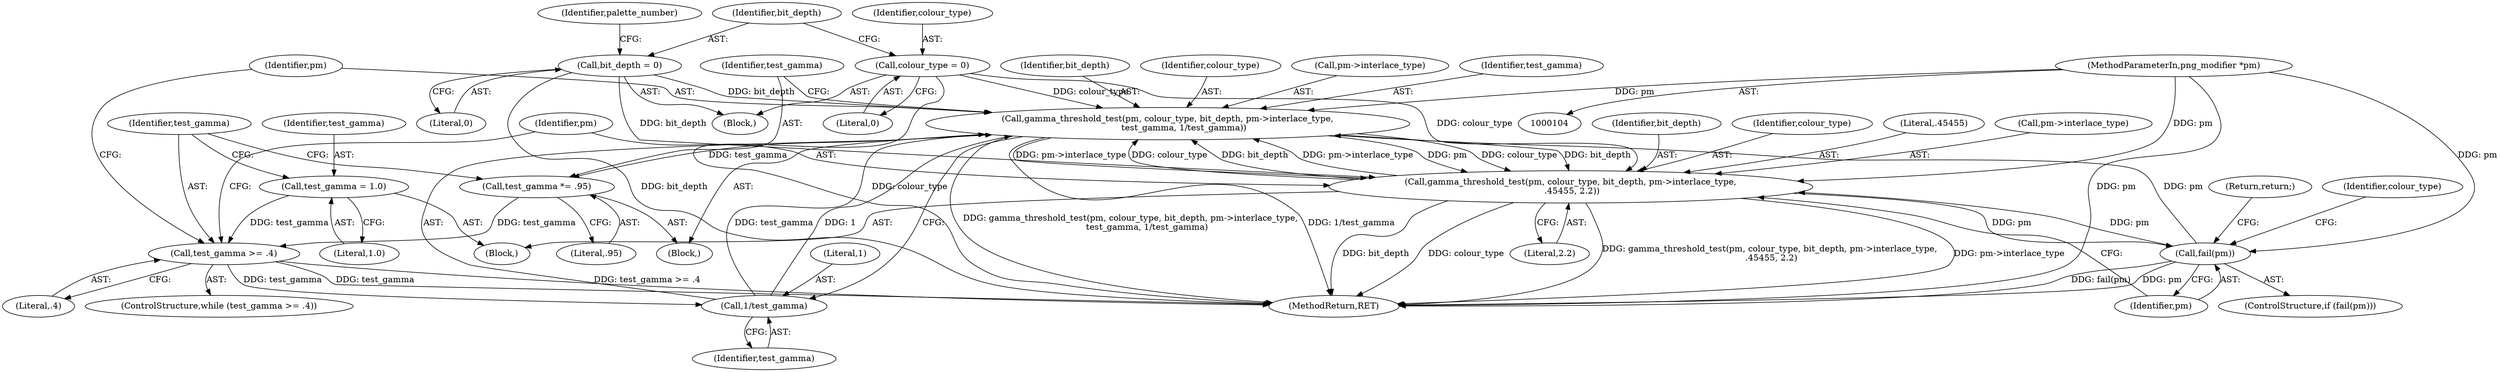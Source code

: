 digraph "0_Android_9d4853418ab2f754c2b63e091c29c5529b8b86ca_116@pointer" {
"1000142" [label="(Call,gamma_threshold_test(pm, colour_type, bit_depth, pm->interlace_type,\n            test_gamma, 1/test_gamma))"];
"1000166" [label="(Call,fail(pm))"];
"1000156" [label="(Call,gamma_threshold_test(pm, colour_type, bit_depth, pm->interlace_type,\n .45455, 2.2))"];
"1000142" [label="(Call,gamma_threshold_test(pm, colour_type, bit_depth, pm->interlace_type,\n            test_gamma, 1/test_gamma))"];
"1000105" [label="(MethodParameterIn,png_modifier *pm)"];
"1000108" [label="(Call,colour_type = 0)"];
"1000112" [label="(Call,bit_depth = 0)"];
"1000150" [label="(Call,1/test_gamma)"];
"1000138" [label="(Call,test_gamma >= .4)"];
"1000153" [label="(Call,test_gamma *= .95)"];
"1000134" [label="(Call,test_gamma = 1.0)"];
"1000143" [label="(Identifier,pm)"];
"1000156" [label="(Call,gamma_threshold_test(pm, colour_type, bit_depth, pm->interlace_type,\n .45455, 2.2))"];
"1000114" [label="(Literal,0)"];
"1000137" [label="(ControlStructure,while (test_gamma >= .4))"];
"1000168" [label="(Return,return;)"];
"1000150" [label="(Call,1/test_gamma)"];
"1000141" [label="(Block,)"];
"1000134" [label="(Call,test_gamma = 1.0)"];
"1000152" [label="(Identifier,test_gamma)"];
"1000166" [label="(Call,fail(pm))"];
"1000155" [label="(Literal,.95)"];
"1000164" [label="(Literal,2.2)"];
"1000159" [label="(Identifier,bit_depth)"];
"1000142" [label="(Call,gamma_threshold_test(pm, colour_type, bit_depth, pm->interlace_type,\n            test_gamma, 1/test_gamma))"];
"1000140" [label="(Literal,.4)"];
"1000105" [label="(MethodParameterIn,png_modifier *pm)"];
"1000110" [label="(Literal,0)"];
"1000145" [label="(Identifier,bit_depth)"];
"1000138" [label="(Call,test_gamma >= .4)"];
"1000157" [label="(Identifier,pm)"];
"1000108" [label="(Call,colour_type = 0)"];
"1000144" [label="(Identifier,colour_type)"];
"1000117" [label="(Identifier,palette_number)"];
"1000135" [label="(Identifier,test_gamma)"];
"1000146" [label="(Call,pm->interlace_type)"];
"1000106" [label="(Block,)"];
"1000112" [label="(Call,bit_depth = 0)"];
"1000139" [label="(Identifier,test_gamma)"];
"1000158" [label="(Identifier,colour_type)"];
"1000149" [label="(Identifier,test_gamma)"];
"1000153" [label="(Call,test_gamma *= .95)"];
"1000163" [label="(Literal,.45455)"];
"1000113" [label="(Identifier,bit_depth)"];
"1000109" [label="(Identifier,colour_type)"];
"1000132" [label="(Block,)"];
"1000154" [label="(Identifier,test_gamma)"];
"1000122" [label="(Identifier,colour_type)"];
"1000160" [label="(Call,pm->interlace_type)"];
"1000167" [label="(Identifier,pm)"];
"1000151" [label="(Literal,1)"];
"1000169" [label="(MethodReturn,RET)"];
"1000165" [label="(ControlStructure,if (fail(pm)))"];
"1000136" [label="(Literal,1.0)"];
"1000142" -> "1000141"  [label="AST: "];
"1000142" -> "1000150"  [label="CFG: "];
"1000143" -> "1000142"  [label="AST: "];
"1000144" -> "1000142"  [label="AST: "];
"1000145" -> "1000142"  [label="AST: "];
"1000146" -> "1000142"  [label="AST: "];
"1000149" -> "1000142"  [label="AST: "];
"1000150" -> "1000142"  [label="AST: "];
"1000154" -> "1000142"  [label="CFG: "];
"1000142" -> "1000169"  [label="DDG: gamma_threshold_test(pm, colour_type, bit_depth, pm->interlace_type,\n            test_gamma, 1/test_gamma)"];
"1000142" -> "1000169"  [label="DDG: 1/test_gamma"];
"1000166" -> "1000142"  [label="DDG: pm"];
"1000105" -> "1000142"  [label="DDG: pm"];
"1000108" -> "1000142"  [label="DDG: colour_type"];
"1000156" -> "1000142"  [label="DDG: colour_type"];
"1000156" -> "1000142"  [label="DDG: bit_depth"];
"1000156" -> "1000142"  [label="DDG: pm->interlace_type"];
"1000112" -> "1000142"  [label="DDG: bit_depth"];
"1000150" -> "1000142"  [label="DDG: test_gamma"];
"1000150" -> "1000142"  [label="DDG: 1"];
"1000142" -> "1000153"  [label="DDG: test_gamma"];
"1000142" -> "1000156"  [label="DDG: pm"];
"1000142" -> "1000156"  [label="DDG: colour_type"];
"1000142" -> "1000156"  [label="DDG: bit_depth"];
"1000142" -> "1000156"  [label="DDG: pm->interlace_type"];
"1000166" -> "1000165"  [label="AST: "];
"1000166" -> "1000167"  [label="CFG: "];
"1000167" -> "1000166"  [label="AST: "];
"1000122" -> "1000166"  [label="CFG: "];
"1000168" -> "1000166"  [label="CFG: "];
"1000166" -> "1000169"  [label="DDG: fail(pm)"];
"1000166" -> "1000169"  [label="DDG: pm"];
"1000166" -> "1000156"  [label="DDG: pm"];
"1000156" -> "1000166"  [label="DDG: pm"];
"1000105" -> "1000166"  [label="DDG: pm"];
"1000156" -> "1000132"  [label="AST: "];
"1000156" -> "1000164"  [label="CFG: "];
"1000157" -> "1000156"  [label="AST: "];
"1000158" -> "1000156"  [label="AST: "];
"1000159" -> "1000156"  [label="AST: "];
"1000160" -> "1000156"  [label="AST: "];
"1000163" -> "1000156"  [label="AST: "];
"1000164" -> "1000156"  [label="AST: "];
"1000167" -> "1000156"  [label="CFG: "];
"1000156" -> "1000169"  [label="DDG: pm->interlace_type"];
"1000156" -> "1000169"  [label="DDG: bit_depth"];
"1000156" -> "1000169"  [label="DDG: colour_type"];
"1000156" -> "1000169"  [label="DDG: gamma_threshold_test(pm, colour_type, bit_depth, pm->interlace_type,\n .45455, 2.2)"];
"1000105" -> "1000156"  [label="DDG: pm"];
"1000108" -> "1000156"  [label="DDG: colour_type"];
"1000112" -> "1000156"  [label="DDG: bit_depth"];
"1000105" -> "1000104"  [label="AST: "];
"1000105" -> "1000169"  [label="DDG: pm"];
"1000108" -> "1000106"  [label="AST: "];
"1000108" -> "1000110"  [label="CFG: "];
"1000109" -> "1000108"  [label="AST: "];
"1000110" -> "1000108"  [label="AST: "];
"1000113" -> "1000108"  [label="CFG: "];
"1000108" -> "1000169"  [label="DDG: colour_type"];
"1000112" -> "1000106"  [label="AST: "];
"1000112" -> "1000114"  [label="CFG: "];
"1000113" -> "1000112"  [label="AST: "];
"1000114" -> "1000112"  [label="AST: "];
"1000117" -> "1000112"  [label="CFG: "];
"1000112" -> "1000169"  [label="DDG: bit_depth"];
"1000150" -> "1000152"  [label="CFG: "];
"1000151" -> "1000150"  [label="AST: "];
"1000152" -> "1000150"  [label="AST: "];
"1000138" -> "1000150"  [label="DDG: test_gamma"];
"1000138" -> "1000137"  [label="AST: "];
"1000138" -> "1000140"  [label="CFG: "];
"1000139" -> "1000138"  [label="AST: "];
"1000140" -> "1000138"  [label="AST: "];
"1000143" -> "1000138"  [label="CFG: "];
"1000157" -> "1000138"  [label="CFG: "];
"1000138" -> "1000169"  [label="DDG: test_gamma"];
"1000138" -> "1000169"  [label="DDG: test_gamma >= .4"];
"1000153" -> "1000138"  [label="DDG: test_gamma"];
"1000134" -> "1000138"  [label="DDG: test_gamma"];
"1000153" -> "1000141"  [label="AST: "];
"1000153" -> "1000155"  [label="CFG: "];
"1000154" -> "1000153"  [label="AST: "];
"1000155" -> "1000153"  [label="AST: "];
"1000139" -> "1000153"  [label="CFG: "];
"1000134" -> "1000132"  [label="AST: "];
"1000134" -> "1000136"  [label="CFG: "];
"1000135" -> "1000134"  [label="AST: "];
"1000136" -> "1000134"  [label="AST: "];
"1000139" -> "1000134"  [label="CFG: "];
}

